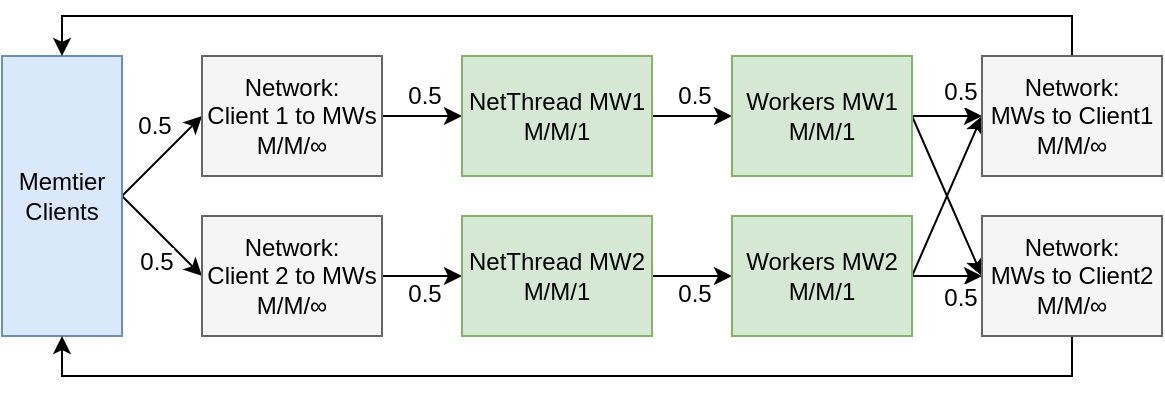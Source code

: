 <mxfile userAgent="Mozilla/5.0 (X11; Ubuntu; Linux x86_64; rv:57.0) Gecko/20100101 Firefox/57.0" version="7.8.4" editor="www.draw.io" type="device"><diagram id="52580fce-dca1-c22d-5496-84ecddbf6bcf" name="Page-1"><mxGraphModel dx="817" dy="411" grid="1" gridSize="10" guides="0" tooltips="1" connect="1" arrows="1" fold="1" page="1" pageScale="1" pageWidth="850" pageHeight="1100" background="#ffffff" math="0" shadow="0"><root><mxCell id="0"/><mxCell id="1" parent="0"/><mxCell id="36" style="edgeStyle=none;rounded=0;html=1;exitX=1;exitY=0.5;entryX=0;entryY=0.5;jettySize=auto;orthogonalLoop=1;" edge="1" parent="1" source="2" target="3"><mxGeometry relative="1" as="geometry"/></mxCell><mxCell id="39" value="0.5" style="text;html=1;resizable=0;points=[];align=center;verticalAlign=middle;labelBackgroundColor=#ffffff;" vertex="1" connectable="0" parent="36"><mxGeometry x="0.043" y="1" relative="1" as="geometry"><mxPoint x="-4" y="-14" as="offset"/></mxGeometry></mxCell><mxCell id="37" style="edgeStyle=none;rounded=0;html=1;exitX=1;exitY=0.5;entryX=0;entryY=0.5;jettySize=auto;orthogonalLoop=1;" edge="1" parent="1" source="2" target="4"><mxGeometry relative="1" as="geometry"/></mxCell><mxCell id="38" value="0.5" style="text;html=1;resizable=0;points=[];align=center;verticalAlign=middle;labelBackgroundColor=#ffffff;" vertex="1" connectable="0" parent="37"><mxGeometry x="0.057" y="-2" relative="1" as="geometry"><mxPoint x="-3" y="10" as="offset"/></mxGeometry></mxCell><mxCell id="2" value="Memtier Clients" style="rounded=0;whiteSpace=wrap;html=1;fillColor=#dae8fc;strokeColor=#6c8ebf;" vertex="1" parent="1"><mxGeometry x="60" y="220" width="60" height="140" as="geometry"/></mxCell><mxCell id="17" style="edgeStyle=orthogonalEdgeStyle;rounded=0;html=1;exitX=1;exitY=0.5;entryX=0;entryY=0.5;jettySize=auto;orthogonalLoop=1;" edge="1" parent="1" source="3" target="5"><mxGeometry relative="1" as="geometry"/></mxCell><mxCell id="29" value="0.5" style="text;html=1;resizable=0;points=[];align=center;verticalAlign=middle;labelBackgroundColor=#ffffff;" vertex="1" connectable="0" parent="17"><mxGeometry x="0.114" y="-2" relative="1" as="geometry"><mxPoint x="-2" y="-12" as="offset"/></mxGeometry></mxCell><mxCell id="3" value="Network: &lt;br&gt;Client 1 to MWs&lt;br&gt;M/M/&lt;span&gt;∞&lt;/span&gt;" style="rounded=0;whiteSpace=wrap;html=1;fillColor=#f5f5f5;strokeColor=#666666;" vertex="1" parent="1"><mxGeometry x="160" y="220" width="90" height="60" as="geometry"/></mxCell><mxCell id="18" style="edgeStyle=orthogonalEdgeStyle;rounded=0;html=1;exitX=1;exitY=0.5;entryX=0;entryY=0.5;jettySize=auto;orthogonalLoop=1;" edge="1" parent="1" source="4" target="6"><mxGeometry relative="1" as="geometry"/></mxCell><mxCell id="27" value="0.5" style="text;html=1;resizable=0;points=[];align=center;verticalAlign=middle;labelBackgroundColor=#ffffff;" vertex="1" connectable="0" parent="18"><mxGeometry x="0.229" relative="1" as="geometry"><mxPoint x="-4" y="9" as="offset"/></mxGeometry></mxCell><mxCell id="4" value="Network: &lt;br&gt;Client 2 to MWs&lt;br&gt;M/M/&lt;span&gt;∞&lt;/span&gt;" style="rounded=0;whiteSpace=wrap;html=1;fillColor=#f5f5f5;strokeColor=#666666;" vertex="1" parent="1"><mxGeometry x="160" y="300" width="90" height="60" as="geometry"/></mxCell><mxCell id="19" style="edgeStyle=orthogonalEdgeStyle;rounded=0;html=1;exitX=1;exitY=0.5;entryX=0;entryY=0.5;jettySize=auto;orthogonalLoop=1;" edge="1" parent="1" source="5" target="7"><mxGeometry relative="1" as="geometry"/></mxCell><mxCell id="30" value="0.5" style="text;html=1;resizable=0;points=[];align=center;verticalAlign=middle;labelBackgroundColor=#ffffff;" vertex="1" connectable="0" parent="19"><mxGeometry x="0.286" y="-1" relative="1" as="geometry"><mxPoint x="-5" y="-11" as="offset"/></mxGeometry></mxCell><mxCell id="5" value="NetThread MW1&lt;br&gt;M/M/&lt;span&gt;1&lt;/span&gt;" style="rounded=0;whiteSpace=wrap;html=1;fillColor=#d5e8d4;strokeColor=#82b366;" vertex="1" parent="1"><mxGeometry x="290" y="220" width="95" height="60" as="geometry"/></mxCell><mxCell id="20" style="edgeStyle=orthogonalEdgeStyle;rounded=0;html=1;exitX=1;exitY=0.5;entryX=0;entryY=0.5;jettySize=auto;orthogonalLoop=1;" edge="1" parent="1" source="6" target="8"><mxGeometry relative="1" as="geometry"/></mxCell><mxCell id="31" value="0.5" style="text;html=1;resizable=0;points=[];align=center;verticalAlign=middle;labelBackgroundColor=#ffffff;" vertex="1" connectable="0" parent="20"><mxGeometry x="0.2" y="-1" relative="1" as="geometry"><mxPoint x="-3" y="8" as="offset"/></mxGeometry></mxCell><mxCell id="6" value="NetThread MW2&lt;br&gt;M/M/&lt;span&gt;1&lt;/span&gt;" style="rounded=0;whiteSpace=wrap;html=1;fillColor=#d5e8d4;strokeColor=#82b366;" vertex="1" parent="1"><mxGeometry x="290" y="300" width="95" height="60" as="geometry"/></mxCell><mxCell id="40" style="edgeStyle=none;rounded=0;html=1;exitX=1;exitY=0.5;entryX=0;entryY=0.5;jettySize=auto;orthogonalLoop=1;" edge="1" parent="1" source="7" target="12"><mxGeometry relative="1" as="geometry"/></mxCell><mxCell id="42" style="edgeStyle=none;rounded=0;html=1;exitX=1;exitY=0.5;entryX=0;entryY=0.5;jettySize=auto;orthogonalLoop=1;" edge="1" parent="1" source="7" target="11"><mxGeometry relative="1" as="geometry"/></mxCell><mxCell id="45" value="0.5" style="text;html=1;resizable=0;points=[];align=center;verticalAlign=middle;labelBackgroundColor=#ffffff;" vertex="1" connectable="0" parent="42"><mxGeometry x="0.311" y="-1" relative="1" as="geometry"><mxPoint x="1" y="-13" as="offset"/></mxGeometry></mxCell><mxCell id="7" value="Workers MW1&lt;br&gt;M/M/&lt;span&gt;1&lt;/span&gt;" style="rounded=0;whiteSpace=wrap;html=1;fillColor=#d5e8d4;strokeColor=#82b366;" vertex="1" parent="1"><mxGeometry x="425" y="220" width="90" height="60" as="geometry"/></mxCell><mxCell id="41" style="edgeStyle=none;rounded=0;html=1;exitX=1;exitY=0.5;entryX=0;entryY=0.5;jettySize=auto;orthogonalLoop=1;" edge="1" parent="1" source="8" target="11"><mxGeometry relative="1" as="geometry"/></mxCell><mxCell id="43" style="edgeStyle=none;rounded=0;html=1;exitX=1;exitY=0.5;entryX=0;entryY=0.5;jettySize=auto;orthogonalLoop=1;" edge="1" parent="1" source="8" target="12"><mxGeometry relative="1" as="geometry"/></mxCell><mxCell id="44" value="0.5" style="text;html=1;resizable=0;points=[];align=center;verticalAlign=middle;labelBackgroundColor=#ffffff;" vertex="1" connectable="0" parent="43"><mxGeometry x="0.213" y="-2" relative="1" as="geometry"><mxPoint x="3" y="9" as="offset"/></mxGeometry></mxCell><mxCell id="8" value="Workers MW2&lt;br&gt;M/M/&lt;span&gt;1&lt;/span&gt;" style="rounded=0;whiteSpace=wrap;html=1;fillColor=#d5e8d4;strokeColor=#82b366;" vertex="1" parent="1"><mxGeometry x="425" y="300" width="90" height="60" as="geometry"/></mxCell><mxCell id="23" style="edgeStyle=orthogonalEdgeStyle;rounded=0;html=1;exitX=0.5;exitY=0;entryX=0.5;entryY=0;jettySize=auto;orthogonalLoop=1;" edge="1" parent="1" source="11" target="2"><mxGeometry relative="1" as="geometry"/></mxCell><mxCell id="11" value="Network: &lt;br&gt;MWs to Client1&lt;br&gt;M/M/&lt;span&gt;∞&lt;/span&gt;" style="rounded=0;whiteSpace=wrap;html=1;fillColor=#f5f5f5;strokeColor=#666666;" vertex="1" parent="1"><mxGeometry x="550" y="220" width="90" height="60" as="geometry"/></mxCell><mxCell id="24" style="edgeStyle=orthogonalEdgeStyle;rounded=0;html=1;exitX=0.5;exitY=1;entryX=0.5;entryY=1;jettySize=auto;orthogonalLoop=1;" edge="1" parent="1" source="12" target="2"><mxGeometry relative="1" as="geometry"/></mxCell><mxCell id="12" value="Network: &lt;br&gt;MWs to Client2&lt;br&gt;M/M/&lt;span&gt;∞&lt;/span&gt;" style="rounded=0;whiteSpace=wrap;html=1;fillColor=#f5f5f5;strokeColor=#666666;" vertex="1" parent="1"><mxGeometry x="550" y="300" width="90" height="60" as="geometry"/></mxCell></root></mxGraphModel></diagram></mxfile>